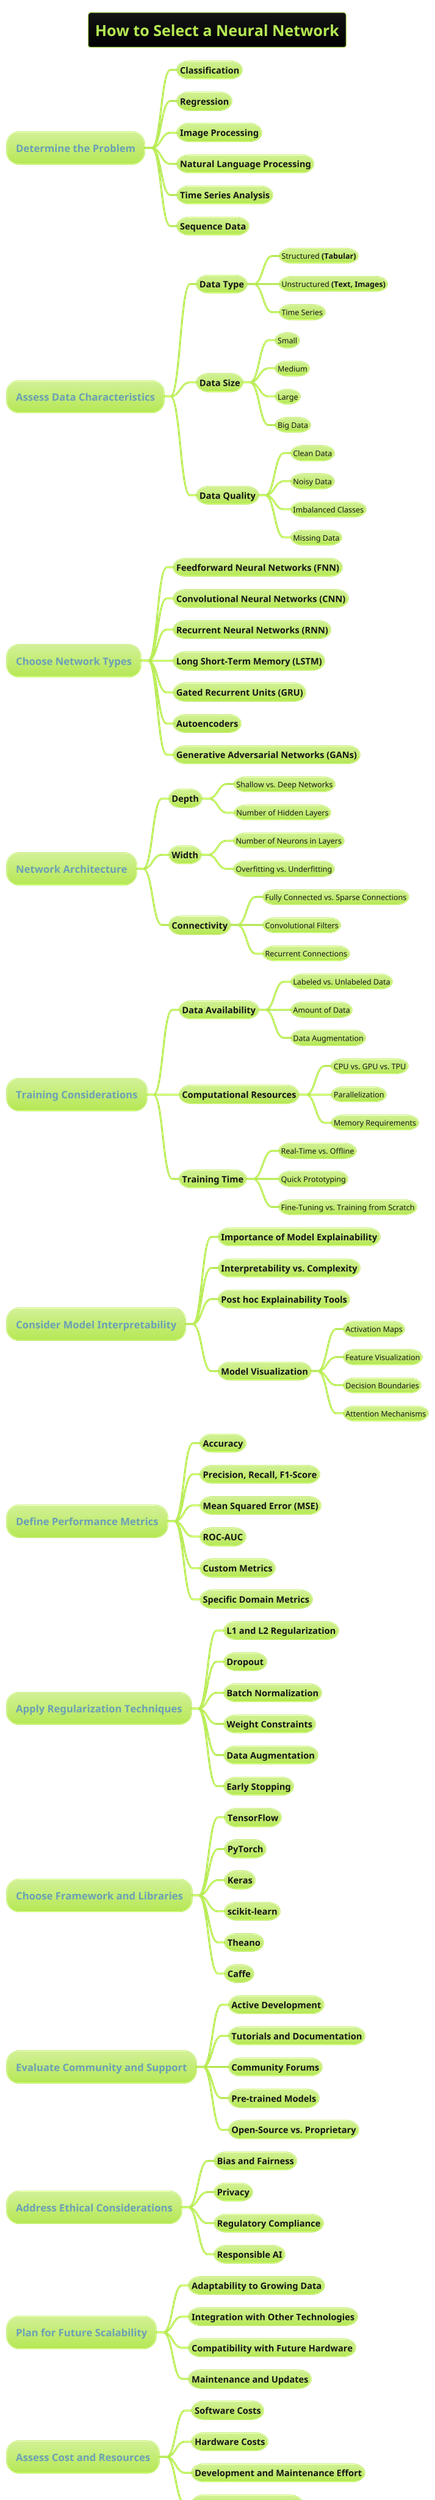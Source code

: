 @startmindmap
title =How to Select a Neural Network
!theme hacker

* Determine the Problem
** Classification
** Regression
** Image Processing
** Natural Language Processing
** Time Series Analysis
** Sequence Data

* Assess Data Characteristics
** Data Type
*** Structured **(Tabular)**
*** Unstructured **(Text, Images)**
*** Time Series
** Data Size
*** Small
*** Medium
*** Large
*** Big Data
** Data Quality
*** Clean Data
*** Noisy Data
*** Imbalanced Classes
*** Missing Data

* Choose Network Types
** Feedforward Neural Networks **(FNN)**
** Convolutional Neural Networks **(CNN)**
** Recurrent Neural Networks **(RNN)**
** Long Short-Term Memory **(LSTM)**
** Gated Recurrent Units **(GRU)**
** Autoencoders
** Generative Adversarial Networks **(GANs)**

* Network Architecture
** Depth
*** Shallow vs. Deep Networks
*** Number of Hidden Layers
** Width
*** Number of Neurons in Layers
*** Overfitting vs. Underfitting
** Connectivity
*** Fully Connected vs. Sparse Connections
*** Convolutional Filters
*** Recurrent Connections

* Training Considerations
** Data Availability
*** Labeled vs. Unlabeled Data
*** Amount of Data
*** Data Augmentation
** Computational Resources
*** CPU vs. GPU vs. TPU
*** Parallelization
*** Memory Requirements
** Training Time
*** Real-Time vs. Offline
*** Quick Prototyping
*** Fine-Tuning vs. Training from Scratch

* Consider Model Interpretability
** Importance of Model Explainability
** Interpretability vs. Complexity
** Post hoc Explainability Tools
** Model Visualization
*** Activation Maps
*** Feature Visualization
*** Decision Boundaries
*** Attention Mechanisms

* Define Performance Metrics
** Accuracy
** Precision, Recall, F1-Score
** Mean Squared Error **(MSE)**
** ROC-AUC
** Custom Metrics
** Specific Domain Metrics

* Apply Regularization Techniques
** L1 and L2 Regularization
** Dropout
** Batch Normalization
** Weight Constraints
** Data Augmentation
** Early Stopping

* Choose Framework and Libraries
** TensorFlow
** PyTorch
** Keras
** scikit-learn
** Theano
** Caffe

* Evaluate Community and Support
** Active Development
** Tutorials and Documentation
** Community Forums
** Pre-trained Models
** Open-Source vs. Proprietary

* Address Ethical Considerations
** Bias and Fairness
** Privacy
** Regulatory Compliance
** Responsible AI

* Plan for Future Scalability
** Adaptability to Growing Data
** Integration with Other Technologies
** Compatibility with Future Hardware
** Maintenance and Updates

* Assess Cost and Resources
** Software Costs
** Hardware Costs
** Development and Maintenance Effort
** Availability of Expertise

@endmindmap
